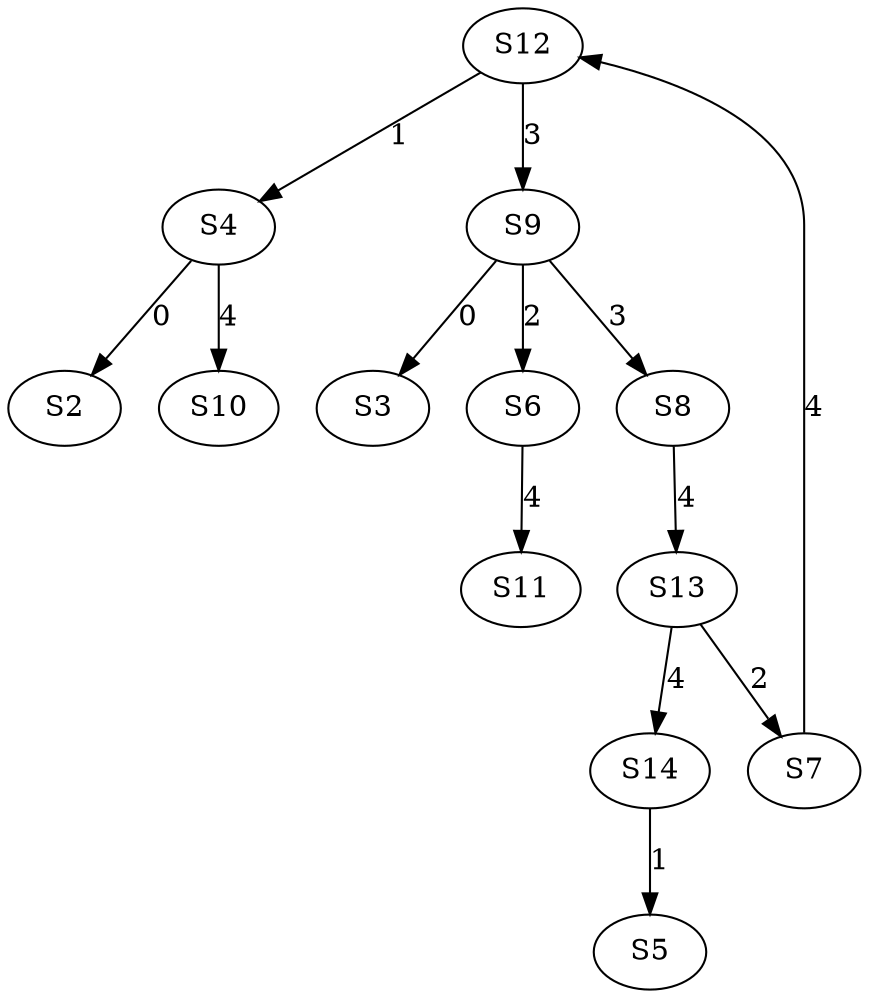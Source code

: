 strict digraph {
	S4 -> S2 [ label = 0 ];
	S9 -> S3 [ label = 0 ];
	S12 -> S4 [ label = 1 ];
	S14 -> S5 [ label = 1 ];
	S9 -> S6 [ label = 2 ];
	S13 -> S7 [ label = 2 ];
	S9 -> S8 [ label = 3 ];
	S12 -> S9 [ label = 3 ];
	S4 -> S10 [ label = 4 ];
	S6 -> S11 [ label = 4 ];
	S7 -> S12 [ label = 4 ];
	S8 -> S13 [ label = 4 ];
	S13 -> S14 [ label = 4 ];
}